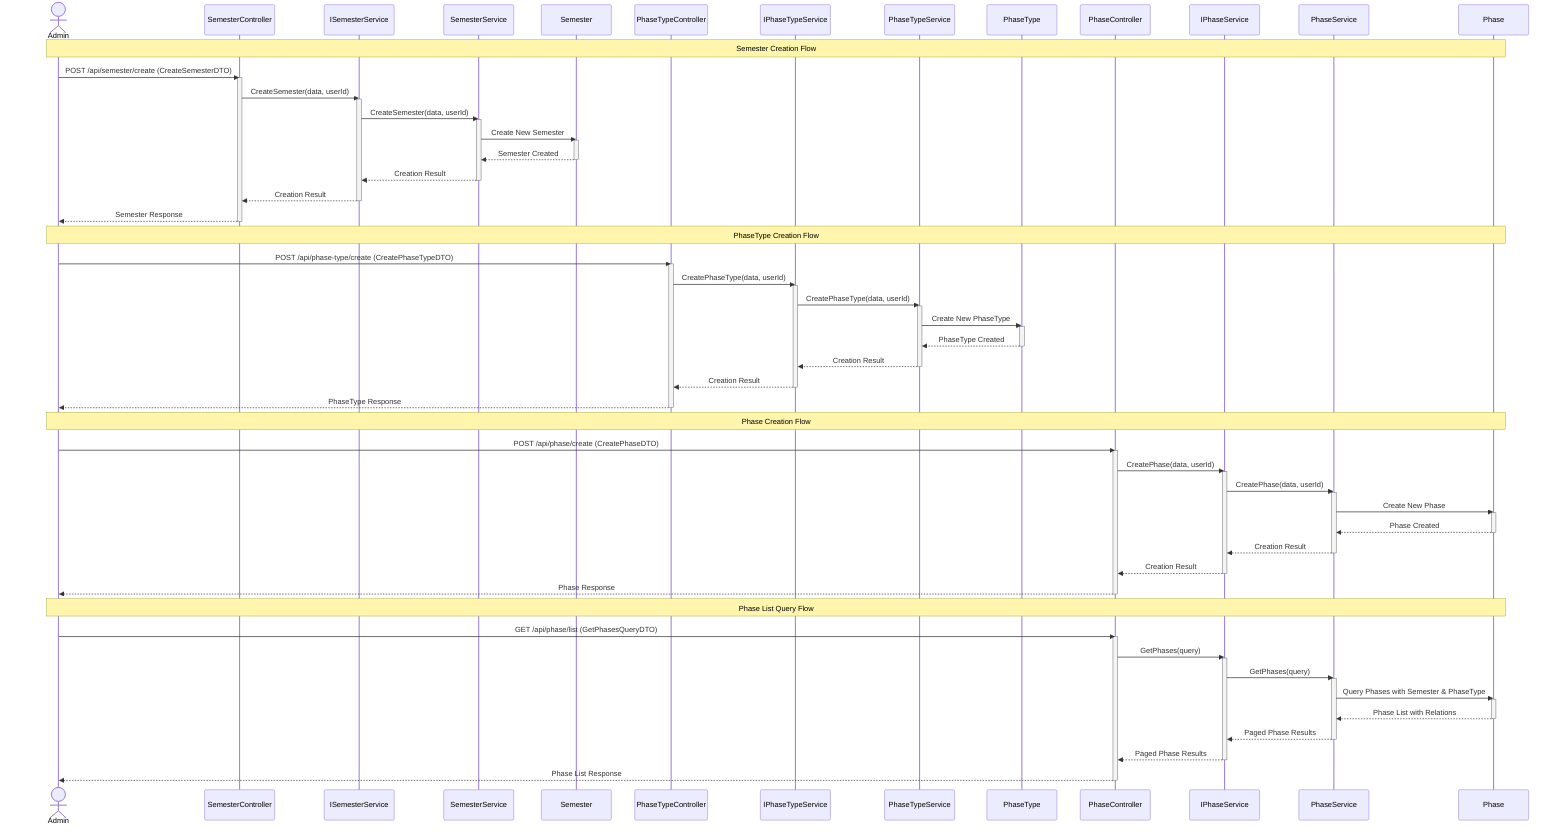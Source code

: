 sequenceDiagram
    actor Admin
    participant SemesterController
    participant ISemesterService
    participant SemesterService
    participant Semester
    participant PhaseTypeController
    participant IPhaseTypeService
    participant PhaseTypeService
    participant PhaseType
    participant PhaseController
    participant IPhaseService
    participant PhaseService
    participant Phase

    Note over Admin, Phase: Semester Creation Flow
    Admin->>SemesterController: POST /api/semester/create (CreateSemesterDTO)
    activate SemesterController
    SemesterController->>ISemesterService: CreateSemester(data, userId)
    activate ISemesterService
    ISemesterService->>SemesterService: CreateSemester(data, userId)
    activate SemesterService
    SemesterService->>Semester: Create New Semester
    activate Semester
    Semester-->>SemesterService: Semester Created
    deactivate Semester
    SemesterService-->>ISemesterService: Creation Result
    deactivate SemesterService
    ISemesterService-->>SemesterController: Creation Result
    deactivate ISemesterService
    SemesterController-->>Admin: Semester Response
    deactivate SemesterController

    Note over Admin, Phase: PhaseType Creation Flow
    Admin->>PhaseTypeController: POST /api/phase-type/create (CreatePhaseTypeDTO)
    activate PhaseTypeController
    PhaseTypeController->>IPhaseTypeService: CreatePhaseType(data, userId)
    activate IPhaseTypeService
    IPhaseTypeService->>PhaseTypeService: CreatePhaseType(data, userId)
    activate PhaseTypeService
    PhaseTypeService->>PhaseType: Create New PhaseType
    activate PhaseType
    PhaseType-->>PhaseTypeService: PhaseType Created
    deactivate PhaseType
    PhaseTypeService-->>IPhaseTypeService: Creation Result
    deactivate PhaseTypeService
    IPhaseTypeService-->>PhaseTypeController: Creation Result
    deactivate IPhaseTypeService
    PhaseTypeController-->>Admin: PhaseType Response
    deactivate PhaseTypeController

    Note over Admin, Phase: Phase Creation Flow
    Admin->>PhaseController: POST /api/phase/create (CreatePhaseDTO)
    activate PhaseController
    PhaseController->>IPhaseService: CreatePhase(data, userId)
    activate IPhaseService
    IPhaseService->>PhaseService: CreatePhase(data, userId)
    activate PhaseService
    PhaseService->>Phase: Create New Phase
    activate Phase
    Phase-->>PhaseService: Phase Created
    deactivate Phase
    PhaseService-->>IPhaseService: Creation Result
    deactivate PhaseService
    IPhaseService-->>PhaseController: Creation Result
    deactivate IPhaseService
    PhaseController-->>Admin: Phase Response
    deactivate PhaseController

    Note over Admin, Phase: Phase List Query Flow
    Admin->>PhaseController: GET /api/phase/list (GetPhasesQueryDTO)
    activate PhaseController
    PhaseController->>IPhaseService: GetPhases(query)
    activate IPhaseService
    IPhaseService->>PhaseService: GetPhases(query)
    activate PhaseService
    PhaseService->>Phase: Query Phases with Semester & PhaseType
    activate Phase
    Phase-->>PhaseService: Phase List with Relations
    deactivate Phase
    PhaseService-->>IPhaseService: Paged Phase Results
    deactivate PhaseService
    IPhaseService-->>PhaseController: Paged Phase Results
    deactivate IPhaseService
    PhaseController-->>Admin: Phase List Response
    deactivate PhaseController
